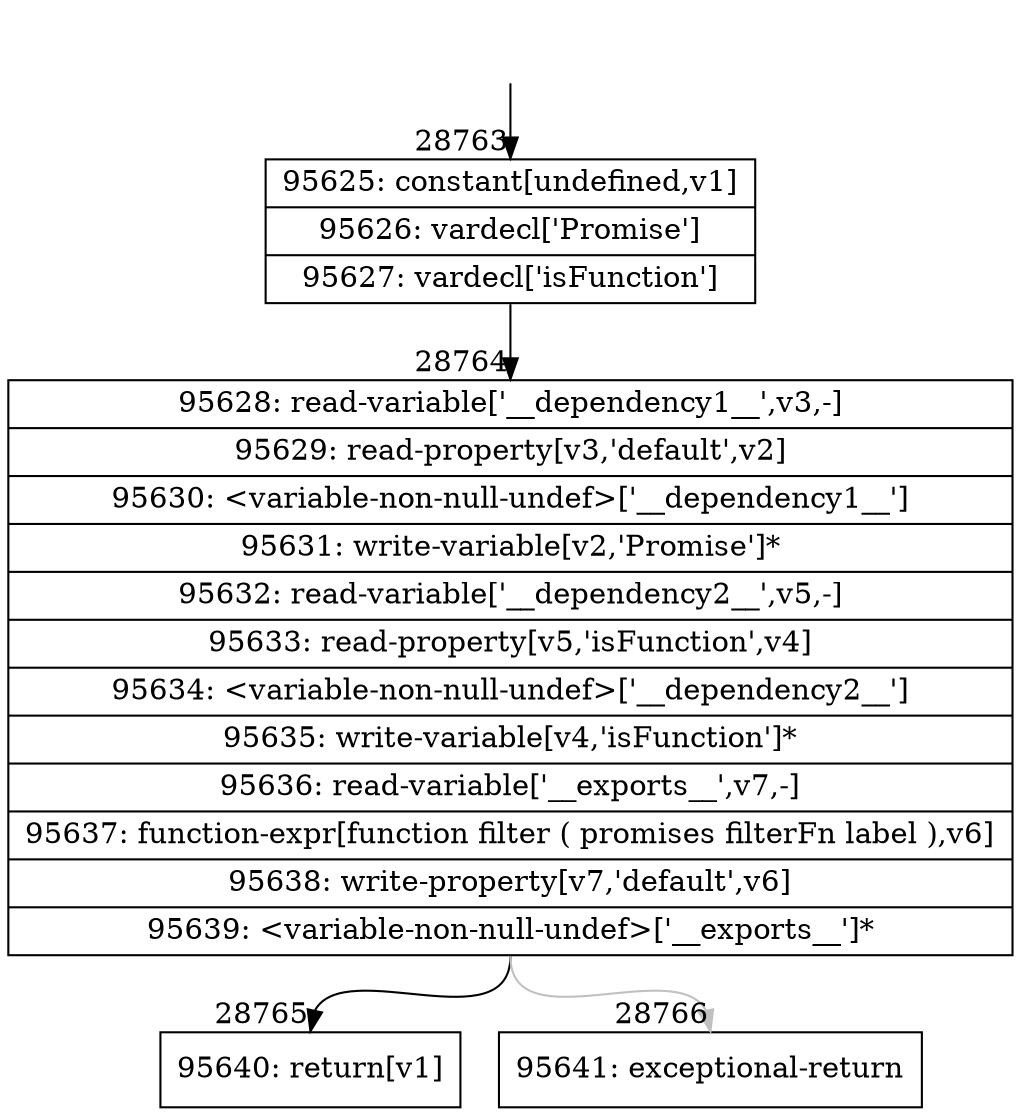 digraph {
rankdir="TD"
BB_entry2530[shape=none,label=""];
BB_entry2530 -> BB28763 [tailport=s, headport=n, headlabel="    28763"]
BB28763 [shape=record label="{95625: constant[undefined,v1]|95626: vardecl['Promise']|95627: vardecl['isFunction']}" ] 
BB28763 -> BB28764 [tailport=s, headport=n, headlabel="      28764"]
BB28764 [shape=record label="{95628: read-variable['__dependency1__',v3,-]|95629: read-property[v3,'default',v2]|95630: \<variable-non-null-undef\>['__dependency1__']|95631: write-variable[v2,'Promise']*|95632: read-variable['__dependency2__',v5,-]|95633: read-property[v5,'isFunction',v4]|95634: \<variable-non-null-undef\>['__dependency2__']|95635: write-variable[v4,'isFunction']*|95636: read-variable['__exports__',v7,-]|95637: function-expr[function filter ( promises filterFn label ),v6]|95638: write-property[v7,'default',v6]|95639: \<variable-non-null-undef\>['__exports__']*}" ] 
BB28764 -> BB28765 [tailport=s, headport=n, headlabel="      28765"]
BB28764 -> BB28766 [tailport=s, headport=n, color=gray, headlabel="      28766"]
BB28765 [shape=record label="{95640: return[v1]}" ] 
BB28766 [shape=record label="{95641: exceptional-return}" ] 
//#$~ 51343
}
